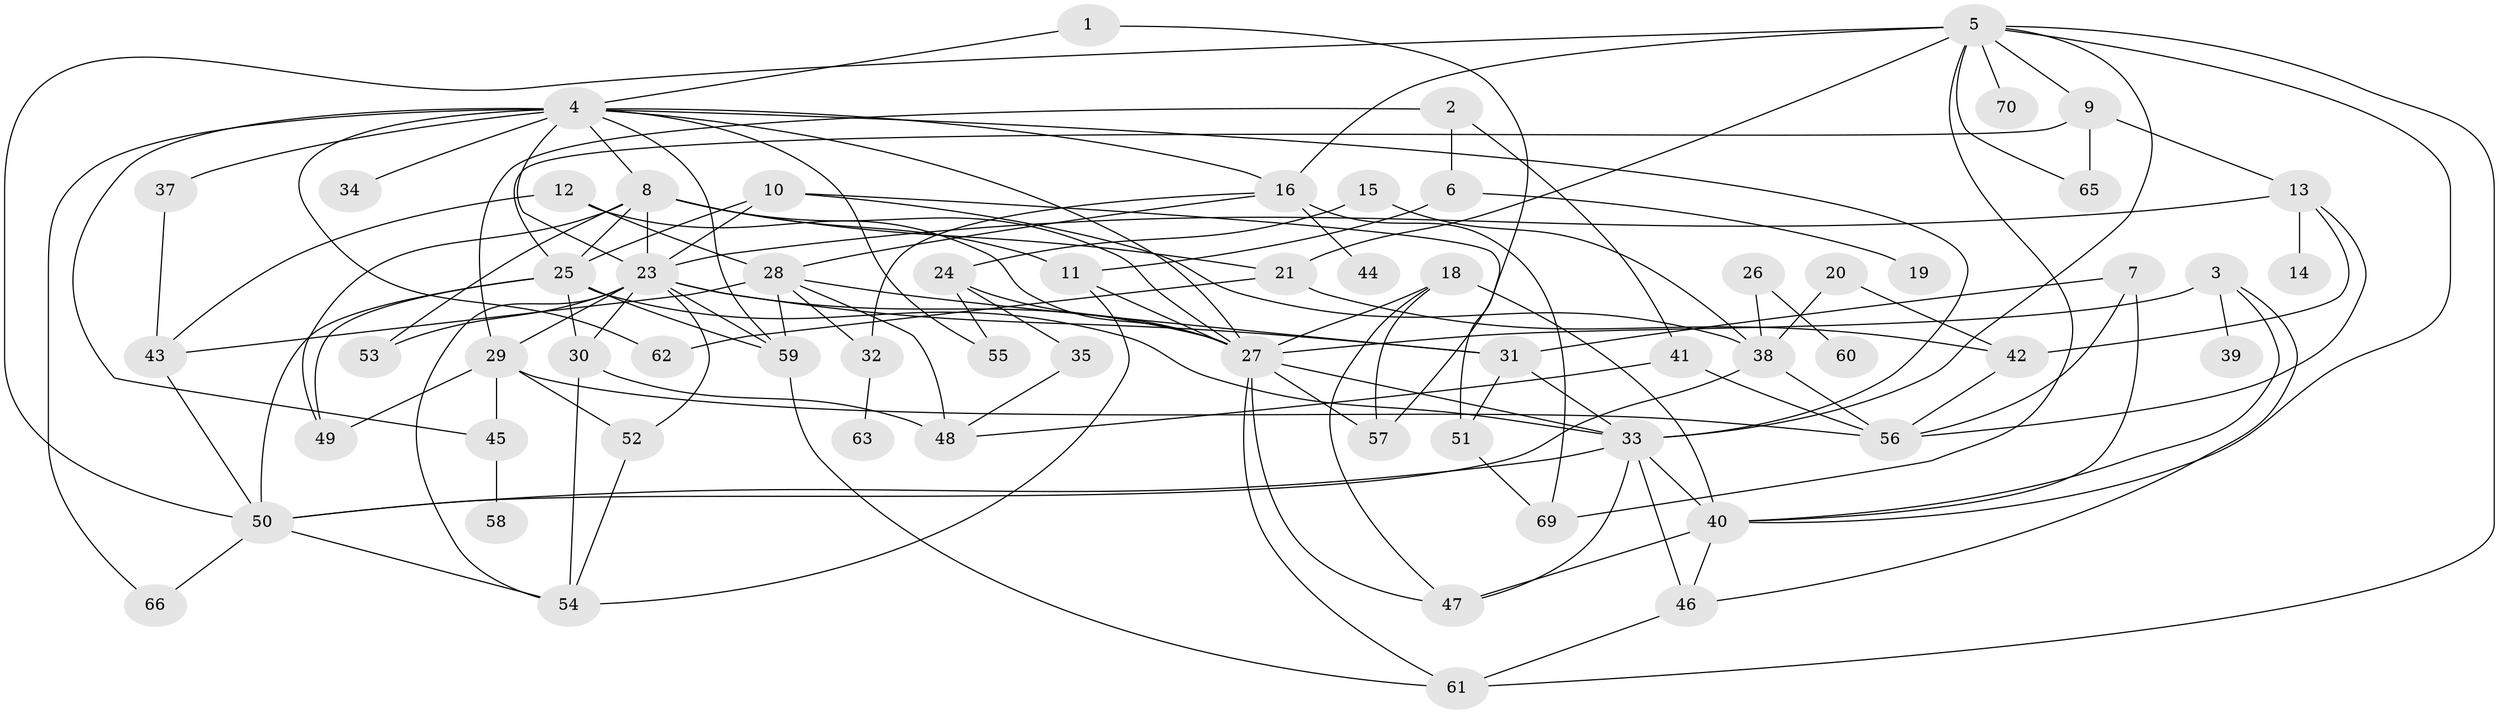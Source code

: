 // original degree distribution, {3: 0.22302158273381295, 4: 0.17985611510791366, 5: 0.08633093525179857, 1: 0.14388489208633093, 6: 0.05755395683453238, 0: 0.04316546762589928, 2: 0.23741007194244604, 11: 0.007194244604316547, 8: 0.007194244604316547, 7: 0.014388489208633094}
// Generated by graph-tools (version 1.1) at 2025/33/03/09/25 02:33:59]
// undirected, 64 vertices, 130 edges
graph export_dot {
graph [start="1"]
  node [color=gray90,style=filled];
  1;
  2;
  3;
  4;
  5;
  6;
  7;
  8;
  9;
  10;
  11;
  12;
  13;
  14;
  15;
  16;
  18;
  19;
  20;
  21;
  23;
  24;
  25;
  26;
  27;
  28;
  29;
  30;
  31;
  32;
  33;
  34;
  35;
  37;
  38;
  39;
  40;
  41;
  42;
  43;
  44;
  45;
  46;
  47;
  48;
  49;
  50;
  51;
  52;
  53;
  54;
  55;
  56;
  57;
  58;
  59;
  60;
  61;
  62;
  63;
  65;
  66;
  69;
  70;
  1 -- 4 [weight=1.0];
  1 -- 57 [weight=1.0];
  2 -- 6 [weight=1.0];
  2 -- 29 [weight=1.0];
  2 -- 41 [weight=1.0];
  3 -- 27 [weight=1.0];
  3 -- 39 [weight=1.0];
  3 -- 40 [weight=1.0];
  3 -- 46 [weight=1.0];
  4 -- 8 [weight=1.0];
  4 -- 16 [weight=1.0];
  4 -- 23 [weight=1.0];
  4 -- 27 [weight=1.0];
  4 -- 33 [weight=1.0];
  4 -- 34 [weight=1.0];
  4 -- 37 [weight=2.0];
  4 -- 45 [weight=1.0];
  4 -- 55 [weight=1.0];
  4 -- 59 [weight=1.0];
  4 -- 62 [weight=1.0];
  4 -- 66 [weight=1.0];
  5 -- 9 [weight=1.0];
  5 -- 16 [weight=1.0];
  5 -- 21 [weight=1.0];
  5 -- 33 [weight=1.0];
  5 -- 40 [weight=1.0];
  5 -- 50 [weight=1.0];
  5 -- 61 [weight=1.0];
  5 -- 65 [weight=1.0];
  5 -- 69 [weight=1.0];
  5 -- 70 [weight=1.0];
  6 -- 11 [weight=1.0];
  6 -- 19 [weight=1.0];
  7 -- 31 [weight=1.0];
  7 -- 40 [weight=1.0];
  7 -- 56 [weight=1.0];
  8 -- 11 [weight=1.0];
  8 -- 21 [weight=1.0];
  8 -- 23 [weight=1.0];
  8 -- 25 [weight=1.0];
  8 -- 27 [weight=1.0];
  8 -- 49 [weight=1.0];
  8 -- 53 [weight=1.0];
  9 -- 13 [weight=1.0];
  9 -- 25 [weight=1.0];
  9 -- 65 [weight=1.0];
  10 -- 23 [weight=1.0];
  10 -- 25 [weight=1.0];
  10 -- 38 [weight=2.0];
  10 -- 51 [weight=1.0];
  11 -- 27 [weight=1.0];
  11 -- 54 [weight=1.0];
  12 -- 27 [weight=2.0];
  12 -- 28 [weight=1.0];
  12 -- 43 [weight=1.0];
  13 -- 14 [weight=1.0];
  13 -- 23 [weight=1.0];
  13 -- 42 [weight=1.0];
  13 -- 56 [weight=1.0];
  15 -- 24 [weight=1.0];
  15 -- 38 [weight=1.0];
  16 -- 28 [weight=1.0];
  16 -- 32 [weight=1.0];
  16 -- 44 [weight=1.0];
  16 -- 69 [weight=1.0];
  18 -- 27 [weight=1.0];
  18 -- 40 [weight=1.0];
  18 -- 47 [weight=1.0];
  18 -- 57 [weight=1.0];
  20 -- 38 [weight=1.0];
  20 -- 42 [weight=1.0];
  21 -- 42 [weight=1.0];
  21 -- 62 [weight=1.0];
  23 -- 27 [weight=2.0];
  23 -- 29 [weight=1.0];
  23 -- 30 [weight=2.0];
  23 -- 31 [weight=1.0];
  23 -- 52 [weight=1.0];
  23 -- 53 [weight=1.0];
  23 -- 54 [weight=1.0];
  23 -- 59 [weight=2.0];
  24 -- 27 [weight=1.0];
  24 -- 35 [weight=1.0];
  24 -- 55 [weight=1.0];
  25 -- 30 [weight=1.0];
  25 -- 33 [weight=2.0];
  25 -- 49 [weight=1.0];
  25 -- 50 [weight=2.0];
  25 -- 59 [weight=1.0];
  26 -- 38 [weight=1.0];
  26 -- 60 [weight=1.0];
  27 -- 33 [weight=1.0];
  27 -- 47 [weight=1.0];
  27 -- 57 [weight=1.0];
  27 -- 61 [weight=1.0];
  28 -- 31 [weight=1.0];
  28 -- 32 [weight=1.0];
  28 -- 43 [weight=1.0];
  28 -- 48 [weight=2.0];
  28 -- 59 [weight=1.0];
  29 -- 45 [weight=1.0];
  29 -- 49 [weight=1.0];
  29 -- 52 [weight=1.0];
  29 -- 56 [weight=1.0];
  30 -- 48 [weight=1.0];
  30 -- 54 [weight=1.0];
  31 -- 33 [weight=1.0];
  31 -- 51 [weight=1.0];
  32 -- 63 [weight=1.0];
  33 -- 40 [weight=1.0];
  33 -- 46 [weight=1.0];
  33 -- 47 [weight=1.0];
  33 -- 50 [weight=1.0];
  35 -- 48 [weight=1.0];
  37 -- 43 [weight=1.0];
  38 -- 50 [weight=2.0];
  38 -- 56 [weight=1.0];
  40 -- 46 [weight=1.0];
  40 -- 47 [weight=1.0];
  41 -- 48 [weight=1.0];
  41 -- 56 [weight=1.0];
  42 -- 56 [weight=1.0];
  43 -- 50 [weight=1.0];
  45 -- 58 [weight=1.0];
  46 -- 61 [weight=1.0];
  50 -- 54 [weight=1.0];
  50 -- 66 [weight=1.0];
  51 -- 69 [weight=1.0];
  52 -- 54 [weight=1.0];
  59 -- 61 [weight=1.0];
}
